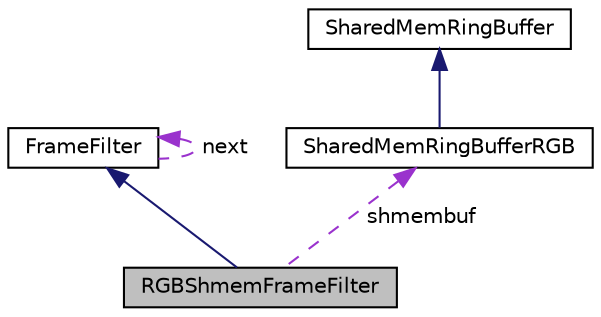 digraph "RGBShmemFrameFilter"
{
  edge [fontname="Helvetica",fontsize="10",labelfontname="Helvetica",labelfontsize="10"];
  node [fontname="Helvetica",fontsize="10",shape=record];
  Node2 [label="RGBShmemFrameFilter",height=0.2,width=0.4,color="black", fillcolor="grey75", style="filled", fontcolor="black"];
  Node3 -> Node2 [dir="back",color="midnightblue",fontsize="10",style="solid",fontname="Helvetica"];
  Node3 [label="FrameFilter",height=0.2,width=0.4,color="black", fillcolor="white", style="filled",URL="$classFrameFilter.html",tooltip="The mother class of all frame filters! FrameFilters are used to create \"filter chains\". "];
  Node3 -> Node3 [dir="back",color="darkorchid3",fontsize="10",style="dashed",label=" next" ,fontname="Helvetica"];
  Node4 -> Node2 [dir="back",color="darkorchid3",fontsize="10",style="dashed",label=" shmembuf" ,fontname="Helvetica"];
  Node4 [label="SharedMemRingBufferRGB",height=0.2,width=0.4,color="black", fillcolor="white", style="filled",URL="$classSharedMemRingBufferRGB.html",tooltip="SharedMemRingBuffer for AVRGBFrame. "];
  Node5 -> Node4 [dir="back",color="midnightblue",fontsize="10",style="solid",fontname="Helvetica"];
  Node5 [label="SharedMemRingBuffer",height=0.2,width=0.4,color="black", fillcolor="white", style="filled",URL="$classSharedMemRingBuffer.html",tooltip="Interprocess shared memory ring buffer synchronized with posix semaphores. "];
}
